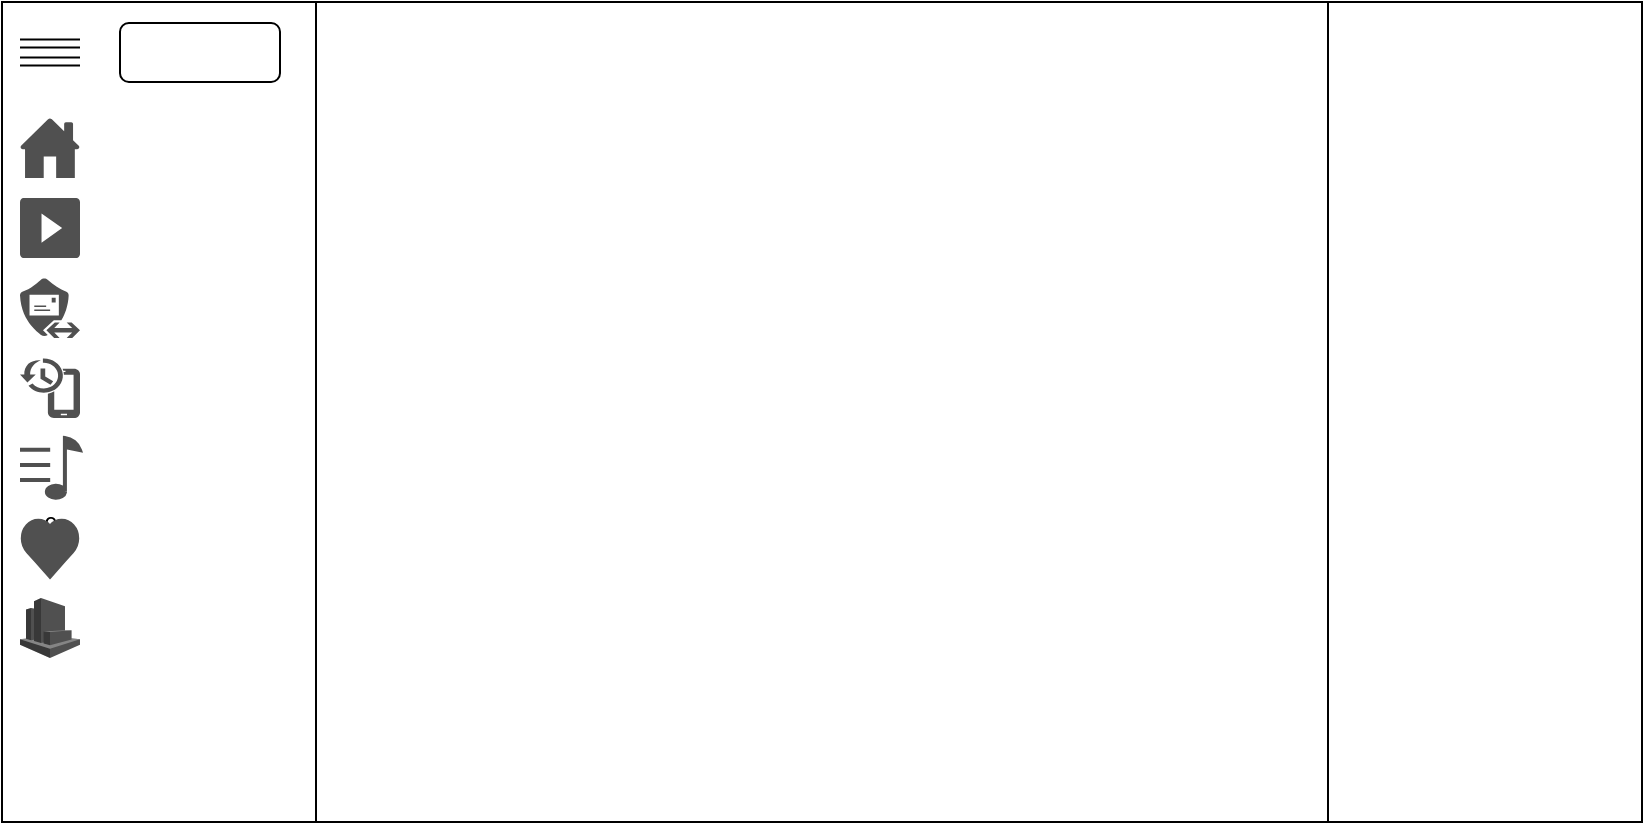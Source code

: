 <mxfile>
    <diagram id="1pWQEFgATjLlJ2a561Pl" name="Page-1">
        <mxGraphModel dx="989" dy="530" grid="1" gridSize="10" guides="1" tooltips="1" connect="1" arrows="1" fold="1" page="1" pageScale="1" pageWidth="827" pageHeight="1169" math="0" shadow="0">
            <root>
                <mxCell id="0"/>
                <mxCell id="1" parent="0"/>
                <mxCell id="4" value="" style="shape=process;whiteSpace=wrap;html=1;backgroundOutline=1;size=0.191;" vertex="1" parent="1">
                    <mxGeometry x="3" y="2" width="820" height="410" as="geometry"/>
                </mxCell>
                <mxCell id="7" value="" style="rounded=1;whiteSpace=wrap;html=1;flipH=1;" vertex="1" parent="1">
                    <mxGeometry x="62" y="12.5" width="80" height="29.5" as="geometry"/>
                </mxCell>
                <mxCell id="8" value="" style="group;flipH=1;" vertex="1" connectable="0" parent="1">
                    <mxGeometry x="12" y="22.75" width="30" height="9" as="geometry"/>
                </mxCell>
                <mxCell id="5" value="" style="shape=link;html=1;" edge="1" parent="8">
                    <mxGeometry width="100" relative="1" as="geometry">
                        <mxPoint y="9" as="sourcePoint"/>
                        <mxPoint x="30" y="9" as="targetPoint"/>
                    </mxGeometry>
                </mxCell>
                <mxCell id="6" value="" style="shape=link;html=1;" edge="1" parent="8">
                    <mxGeometry width="100" relative="1" as="geometry">
                        <mxPoint as="sourcePoint"/>
                        <mxPoint x="30" as="targetPoint"/>
                    </mxGeometry>
                </mxCell>
                <mxCell id="9" value="" style="sketch=0;pointerEvents=1;shadow=0;dashed=0;html=1;strokeColor=none;fillColor=#505050;labelPosition=center;verticalLabelPosition=bottom;verticalAlign=top;outlineConnect=0;align=center;shape=mxgraph.office.concepts.home;flipH=0;" vertex="1" parent="1">
                    <mxGeometry x="12" y="60" width="30" height="30" as="geometry"/>
                </mxCell>
                <mxCell id="10" value="" style="sketch=0;pointerEvents=1;shadow=0;dashed=0;html=1;strokeColor=none;fillColor=#505050;labelPosition=center;verticalLabelPosition=bottom;verticalAlign=top;outlineConnect=0;align=center;shape=mxgraph.office.concepts.video_play;flipH=0;" vertex="1" parent="1">
                    <mxGeometry x="12" y="100" width="30" height="30" as="geometry"/>
                </mxCell>
                <mxCell id="16" value="" style="sketch=0;pointerEvents=1;shadow=0;dashed=0;html=1;strokeColor=none;fillColor=#505050;labelPosition=center;verticalLabelPosition=bottom;verticalAlign=top;outlineConnect=0;align=center;shape=mxgraph.office.communications.edge_subscription;flipH=0;" vertex="1" parent="1">
                    <mxGeometry x="12" y="140" width="30" height="30" as="geometry"/>
                </mxCell>
                <mxCell id="17" value="" style="sketch=0;pointerEvents=1;shadow=0;dashed=0;html=1;strokeColor=none;labelPosition=center;verticalLabelPosition=bottom;verticalAlign=top;align=center;fillColor=#505050;shape=mxgraph.mscae.intune.device_history;flipH=0;" vertex="1" parent="1">
                    <mxGeometry x="12" y="180" width="30" height="30" as="geometry"/>
                </mxCell>
                <mxCell id="18" value="0" style="html=1;verticalLabelPosition=bottom;align=center;labelBackgroundColor=#ffffff;verticalAlign=top;strokeWidth=2;strokeColor=#505050;shadow=0;dashed=0;shape=mxgraph.ios7.icons.note;pointerEvents=1;flipH=0;fillColor=#505050;" vertex="1" parent="1">
                    <mxGeometry x="12" y="220" width="30" height="30" as="geometry"/>
                </mxCell>
                <mxCell id="19" value="" style="verticalLabelPosition=bottom;verticalAlign=top;html=1;shape=mxgraph.basic.heart;flipH=0;strokeColor=#505050;fillColor=#505050;" vertex="1" parent="1">
                    <mxGeometry x="12" y="260" width="30" height="30" as="geometry"/>
                </mxCell>
                <mxCell id="20" value="" style="outlineConnect=0;dashed=0;verticalLabelPosition=bottom;verticalAlign=top;align=center;html=1;shape=mxgraph.aws3.cloudwatch;fillColor=#505050;gradientColor=none;flipH=0;strokeColor=#505050;" vertex="1" parent="1">
                    <mxGeometry x="12" y="300" width="30" height="30" as="geometry"/>
                </mxCell>
            </root>
        </mxGraphModel>
    </diagram>
</mxfile>